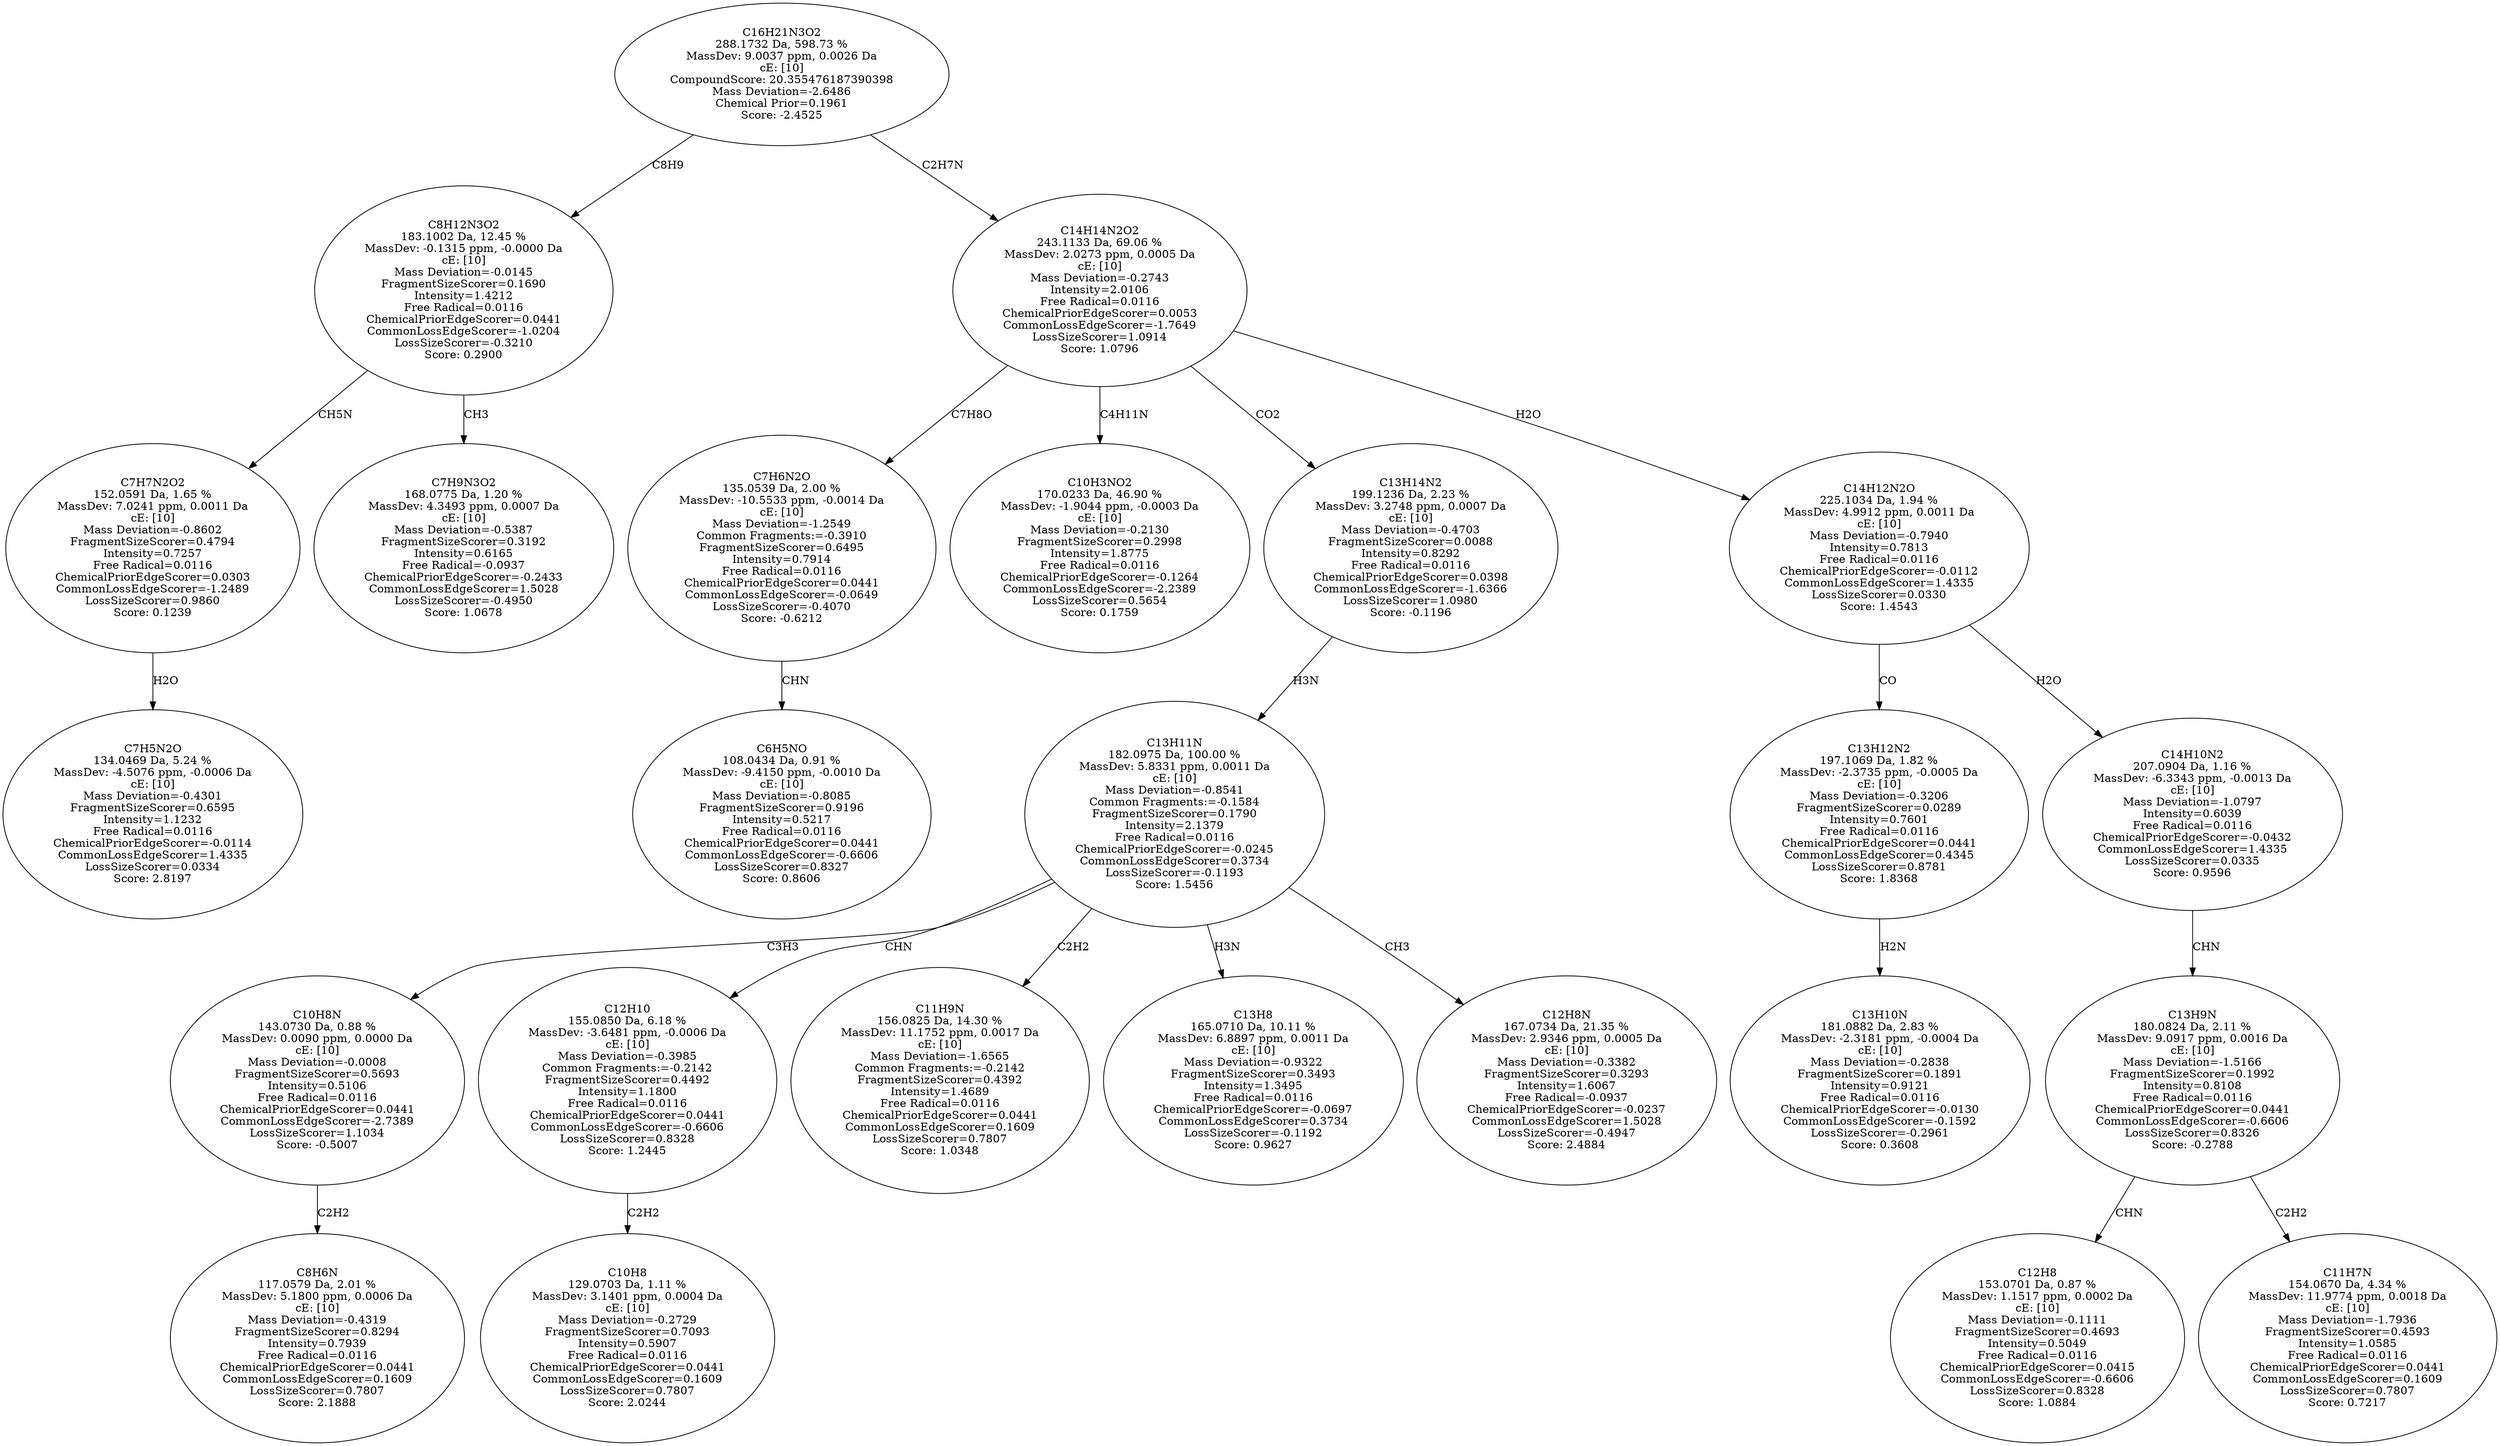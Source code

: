 strict digraph {
v1 [label="C7H5N2O\n134.0469 Da, 5.24 %\nMassDev: -4.5076 ppm, -0.0006 Da\ncE: [10]\nMass Deviation=-0.4301\nFragmentSizeScorer=0.6595\nIntensity=1.1232\nFree Radical=0.0116\nChemicalPriorEdgeScorer=-0.0114\nCommonLossEdgeScorer=1.4335\nLossSizeScorer=0.0334\nScore: 2.8197"];
v2 [label="C7H7N2O2\n152.0591 Da, 1.65 %\nMassDev: 7.0241 ppm, 0.0011 Da\ncE: [10]\nMass Deviation=-0.8602\nFragmentSizeScorer=0.4794\nIntensity=0.7257\nFree Radical=0.0116\nChemicalPriorEdgeScorer=0.0303\nCommonLossEdgeScorer=-1.2489\nLossSizeScorer=0.9860\nScore: 0.1239"];
v3 [label="C7H9N3O2\n168.0775 Da, 1.20 %\nMassDev: 4.3493 ppm, 0.0007 Da\ncE: [10]\nMass Deviation=-0.5387\nFragmentSizeScorer=0.3192\nIntensity=0.6165\nFree Radical=-0.0937\nChemicalPriorEdgeScorer=-0.2433\nCommonLossEdgeScorer=1.5028\nLossSizeScorer=-0.4950\nScore: 1.0678"];
v4 [label="C8H12N3O2\n183.1002 Da, 12.45 %\nMassDev: -0.1315 ppm, -0.0000 Da\ncE: [10]\nMass Deviation=-0.0145\nFragmentSizeScorer=0.1690\nIntensity=1.4212\nFree Radical=0.0116\nChemicalPriorEdgeScorer=0.0441\nCommonLossEdgeScorer=-1.0204\nLossSizeScorer=-0.3210\nScore: 0.2900"];
v5 [label="C6H5NO\n108.0434 Da, 0.91 %\nMassDev: -9.4150 ppm, -0.0010 Da\ncE: [10]\nMass Deviation=-0.8085\nFragmentSizeScorer=0.9196\nIntensity=0.5217\nFree Radical=0.0116\nChemicalPriorEdgeScorer=0.0441\nCommonLossEdgeScorer=-0.6606\nLossSizeScorer=0.8327\nScore: 0.8606"];
v6 [label="C7H6N2O\n135.0539 Da, 2.00 %\nMassDev: -10.5533 ppm, -0.0014 Da\ncE: [10]\nMass Deviation=-1.2549\nCommon Fragments:=-0.3910\nFragmentSizeScorer=0.6495\nIntensity=0.7914\nFree Radical=0.0116\nChemicalPriorEdgeScorer=0.0441\nCommonLossEdgeScorer=-0.0649\nLossSizeScorer=-0.4070\nScore: -0.6212"];
v7 [label="C10H3NO2\n170.0233 Da, 46.90 %\nMassDev: -1.9044 ppm, -0.0003 Da\ncE: [10]\nMass Deviation=-0.2130\nFragmentSizeScorer=0.2998\nIntensity=1.8775\nFree Radical=0.0116\nChemicalPriorEdgeScorer=-0.1264\nCommonLossEdgeScorer=-2.2389\nLossSizeScorer=0.5654\nScore: 0.1759"];
v8 [label="C8H6N\n117.0579 Da, 2.01 %\nMassDev: 5.1800 ppm, 0.0006 Da\ncE: [10]\nMass Deviation=-0.4319\nFragmentSizeScorer=0.8294\nIntensity=0.7939\nFree Radical=0.0116\nChemicalPriorEdgeScorer=0.0441\nCommonLossEdgeScorer=0.1609\nLossSizeScorer=0.7807\nScore: 2.1888"];
v9 [label="C10H8N\n143.0730 Da, 0.88 %\nMassDev: 0.0090 ppm, 0.0000 Da\ncE: [10]\nMass Deviation=-0.0008\nFragmentSizeScorer=0.5693\nIntensity=0.5106\nFree Radical=0.0116\nChemicalPriorEdgeScorer=0.0441\nCommonLossEdgeScorer=-2.7389\nLossSizeScorer=1.1034\nScore: -0.5007"];
v10 [label="C10H8\n129.0703 Da, 1.11 %\nMassDev: 3.1401 ppm, 0.0004 Da\ncE: [10]\nMass Deviation=-0.2729\nFragmentSizeScorer=0.7093\nIntensity=0.5907\nFree Radical=0.0116\nChemicalPriorEdgeScorer=0.0441\nCommonLossEdgeScorer=0.1609\nLossSizeScorer=0.7807\nScore: 2.0244"];
v11 [label="C12H10\n155.0850 Da, 6.18 %\nMassDev: -3.6481 ppm, -0.0006 Da\ncE: [10]\nMass Deviation=-0.3985\nCommon Fragments:=-0.2142\nFragmentSizeScorer=0.4492\nIntensity=1.1800\nFree Radical=0.0116\nChemicalPriorEdgeScorer=0.0441\nCommonLossEdgeScorer=-0.6606\nLossSizeScorer=0.8328\nScore: 1.2445"];
v12 [label="C11H9N\n156.0825 Da, 14.30 %\nMassDev: 11.1752 ppm, 0.0017 Da\ncE: [10]\nMass Deviation=-1.6565\nCommon Fragments:=-0.2142\nFragmentSizeScorer=0.4392\nIntensity=1.4689\nFree Radical=0.0116\nChemicalPriorEdgeScorer=0.0441\nCommonLossEdgeScorer=0.1609\nLossSizeScorer=0.7807\nScore: 1.0348"];
v13 [label="C13H8\n165.0710 Da, 10.11 %\nMassDev: 6.8897 ppm, 0.0011 Da\ncE: [10]\nMass Deviation=-0.9322\nFragmentSizeScorer=0.3493\nIntensity=1.3495\nFree Radical=0.0116\nChemicalPriorEdgeScorer=-0.0697\nCommonLossEdgeScorer=0.3734\nLossSizeScorer=-0.1192\nScore: 0.9627"];
v14 [label="C12H8N\n167.0734 Da, 21.35 %\nMassDev: 2.9346 ppm, 0.0005 Da\ncE: [10]\nMass Deviation=-0.3382\nFragmentSizeScorer=0.3293\nIntensity=1.6067\nFree Radical=-0.0937\nChemicalPriorEdgeScorer=-0.0237\nCommonLossEdgeScorer=1.5028\nLossSizeScorer=-0.4947\nScore: 2.4884"];
v15 [label="C13H11N\n182.0975 Da, 100.00 %\nMassDev: 5.8331 ppm, 0.0011 Da\ncE: [10]\nMass Deviation=-0.8541\nCommon Fragments:=-0.1584\nFragmentSizeScorer=0.1790\nIntensity=2.1379\nFree Radical=0.0116\nChemicalPriorEdgeScorer=-0.0245\nCommonLossEdgeScorer=0.3734\nLossSizeScorer=-0.1193\nScore: 1.5456"];
v16 [label="C13H14N2\n199.1236 Da, 2.23 %\nMassDev: 3.2748 ppm, 0.0007 Da\ncE: [10]\nMass Deviation=-0.4703\nFragmentSizeScorer=0.0088\nIntensity=0.8292\nFree Radical=0.0116\nChemicalPriorEdgeScorer=0.0398\nCommonLossEdgeScorer=-1.6366\nLossSizeScorer=1.0980\nScore: -0.1196"];
v17 [label="C13H10N\n181.0882 Da, 2.83 %\nMassDev: -2.3181 ppm, -0.0004 Da\ncE: [10]\nMass Deviation=-0.2838\nFragmentSizeScorer=0.1891\nIntensity=0.9121\nFree Radical=0.0116\nChemicalPriorEdgeScorer=-0.0130\nCommonLossEdgeScorer=-0.1592\nLossSizeScorer=-0.2961\nScore: 0.3608"];
v18 [label="C13H12N2\n197.1069 Da, 1.82 %\nMassDev: -2.3735 ppm, -0.0005 Da\ncE: [10]\nMass Deviation=-0.3206\nFragmentSizeScorer=0.0289\nIntensity=0.7601\nFree Radical=0.0116\nChemicalPriorEdgeScorer=0.0441\nCommonLossEdgeScorer=0.4345\nLossSizeScorer=0.8781\nScore: 1.8368"];
v19 [label="C12H8\n153.0701 Da, 0.87 %\nMassDev: 1.1517 ppm, 0.0002 Da\ncE: [10]\nMass Deviation=-0.1111\nFragmentSizeScorer=0.4693\nIntensity=0.5049\nFree Radical=0.0116\nChemicalPriorEdgeScorer=0.0415\nCommonLossEdgeScorer=-0.6606\nLossSizeScorer=0.8328\nScore: 1.0884"];
v20 [label="C11H7N\n154.0670 Da, 4.34 %\nMassDev: 11.9774 ppm, 0.0018 Da\ncE: [10]\nMass Deviation=-1.7936\nFragmentSizeScorer=0.4593\nIntensity=1.0585\nFree Radical=0.0116\nChemicalPriorEdgeScorer=0.0441\nCommonLossEdgeScorer=0.1609\nLossSizeScorer=0.7807\nScore: 0.7217"];
v21 [label="C13H9N\n180.0824 Da, 2.11 %\nMassDev: 9.0917 ppm, 0.0016 Da\ncE: [10]\nMass Deviation=-1.5166\nFragmentSizeScorer=0.1992\nIntensity=0.8108\nFree Radical=0.0116\nChemicalPriorEdgeScorer=0.0441\nCommonLossEdgeScorer=-0.6606\nLossSizeScorer=0.8326\nScore: -0.2788"];
v22 [label="C14H10N2\n207.0904 Da, 1.16 %\nMassDev: -6.3343 ppm, -0.0013 Da\ncE: [10]\nMass Deviation=-1.0797\nIntensity=0.6039\nFree Radical=0.0116\nChemicalPriorEdgeScorer=-0.0432\nCommonLossEdgeScorer=1.4335\nLossSizeScorer=0.0335\nScore: 0.9596"];
v23 [label="C14H12N2O\n225.1034 Da, 1.94 %\nMassDev: 4.9912 ppm, 0.0011 Da\ncE: [10]\nMass Deviation=-0.7940\nIntensity=0.7813\nFree Radical=0.0116\nChemicalPriorEdgeScorer=-0.0112\nCommonLossEdgeScorer=1.4335\nLossSizeScorer=0.0330\nScore: 1.4543"];
v24 [label="C14H14N2O2\n243.1133 Da, 69.06 %\nMassDev: 2.0273 ppm, 0.0005 Da\ncE: [10]\nMass Deviation=-0.2743\nIntensity=2.0106\nFree Radical=0.0116\nChemicalPriorEdgeScorer=0.0053\nCommonLossEdgeScorer=-1.7649\nLossSizeScorer=1.0914\nScore: 1.0796"];
v25 [label="C16H21N3O2\n288.1732 Da, 598.73 %\nMassDev: 9.0037 ppm, 0.0026 Da\ncE: [10]\nCompoundScore: 20.355476187390398\nMass Deviation=-2.6486\nChemical Prior=0.1961\nScore: -2.4525"];
v2 -> v1 [label="H2O"];
v4 -> v2 [label="CH5N"];
v4 -> v3 [label="CH3"];
v25 -> v4 [label="C8H9"];
v6 -> v5 [label="CHN"];
v24 -> v6 [label="C7H8O"];
v24 -> v7 [label="C4H11N"];
v9 -> v8 [label="C2H2"];
v15 -> v9 [label="C3H3"];
v11 -> v10 [label="C2H2"];
v15 -> v11 [label="CHN"];
v15 -> v12 [label="C2H2"];
v15 -> v13 [label="H3N"];
v15 -> v14 [label="CH3"];
v16 -> v15 [label="H3N"];
v24 -> v16 [label="CO2"];
v18 -> v17 [label="H2N"];
v23 -> v18 [label="CO"];
v21 -> v19 [label="CHN"];
v21 -> v20 [label="C2H2"];
v22 -> v21 [label="CHN"];
v23 -> v22 [label="H2O"];
v24 -> v23 [label="H2O"];
v25 -> v24 [label="C2H7N"];
}